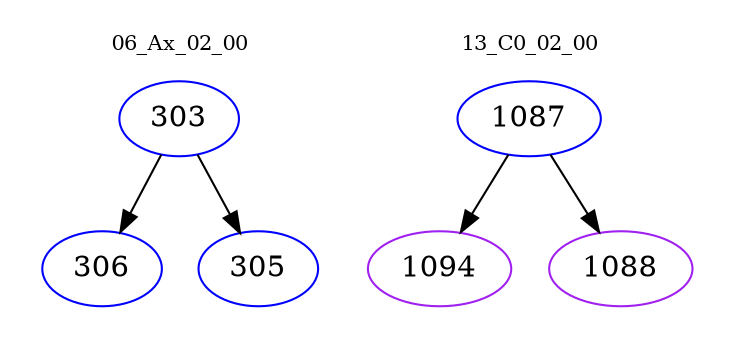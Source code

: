 digraph{
subgraph cluster_0 {
color = white
label = "06_Ax_02_00";
fontsize=10;
T0_303 [label="303", color="blue"]
T0_303 -> T0_306 [color="black"]
T0_306 [label="306", color="blue"]
T0_303 -> T0_305 [color="black"]
T0_305 [label="305", color="blue"]
}
subgraph cluster_1 {
color = white
label = "13_C0_02_00";
fontsize=10;
T1_1087 [label="1087", color="blue"]
T1_1087 -> T1_1094 [color="black"]
T1_1094 [label="1094", color="purple"]
T1_1087 -> T1_1088 [color="black"]
T1_1088 [label="1088", color="purple"]
}
}
